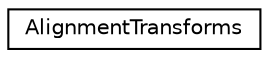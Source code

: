 digraph "Graphical Class Hierarchy"
{
  edge [fontname="Helvetica",fontsize="10",labelfontname="Helvetica",labelfontsize="10"];
  node [fontname="Helvetica",fontsize="10",shape=record];
  rankdir="LR";
  Node0 [label="AlignmentTransforms",height=0.2,width=0.4,color="black", fillcolor="white", style="filled",URL="$classAlignmentTransforms.html"];
}
